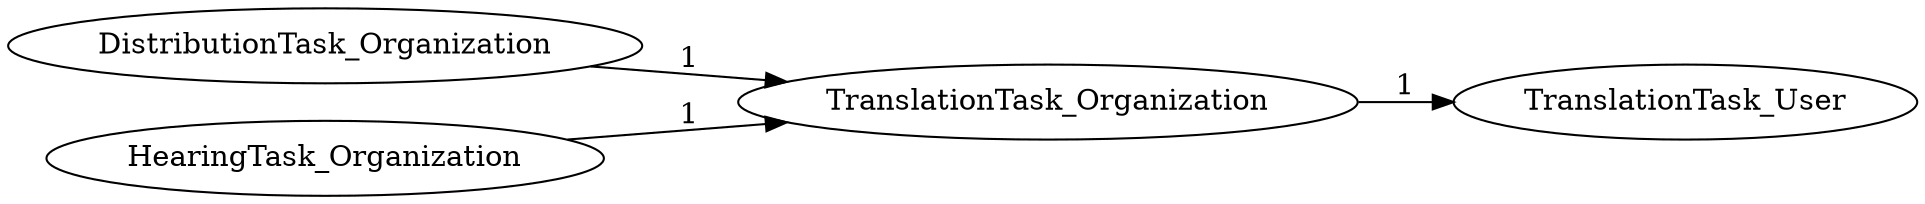 digraph G {
rankdir="LR";
"TranslationTask_Organization" -> "TranslationTask_User" [label=1]
"DistributionTask_Organization" -> "TranslationTask_Organization" [label=1]
"HearingTask_Organization" -> "TranslationTask_Organization" [label=1]
}